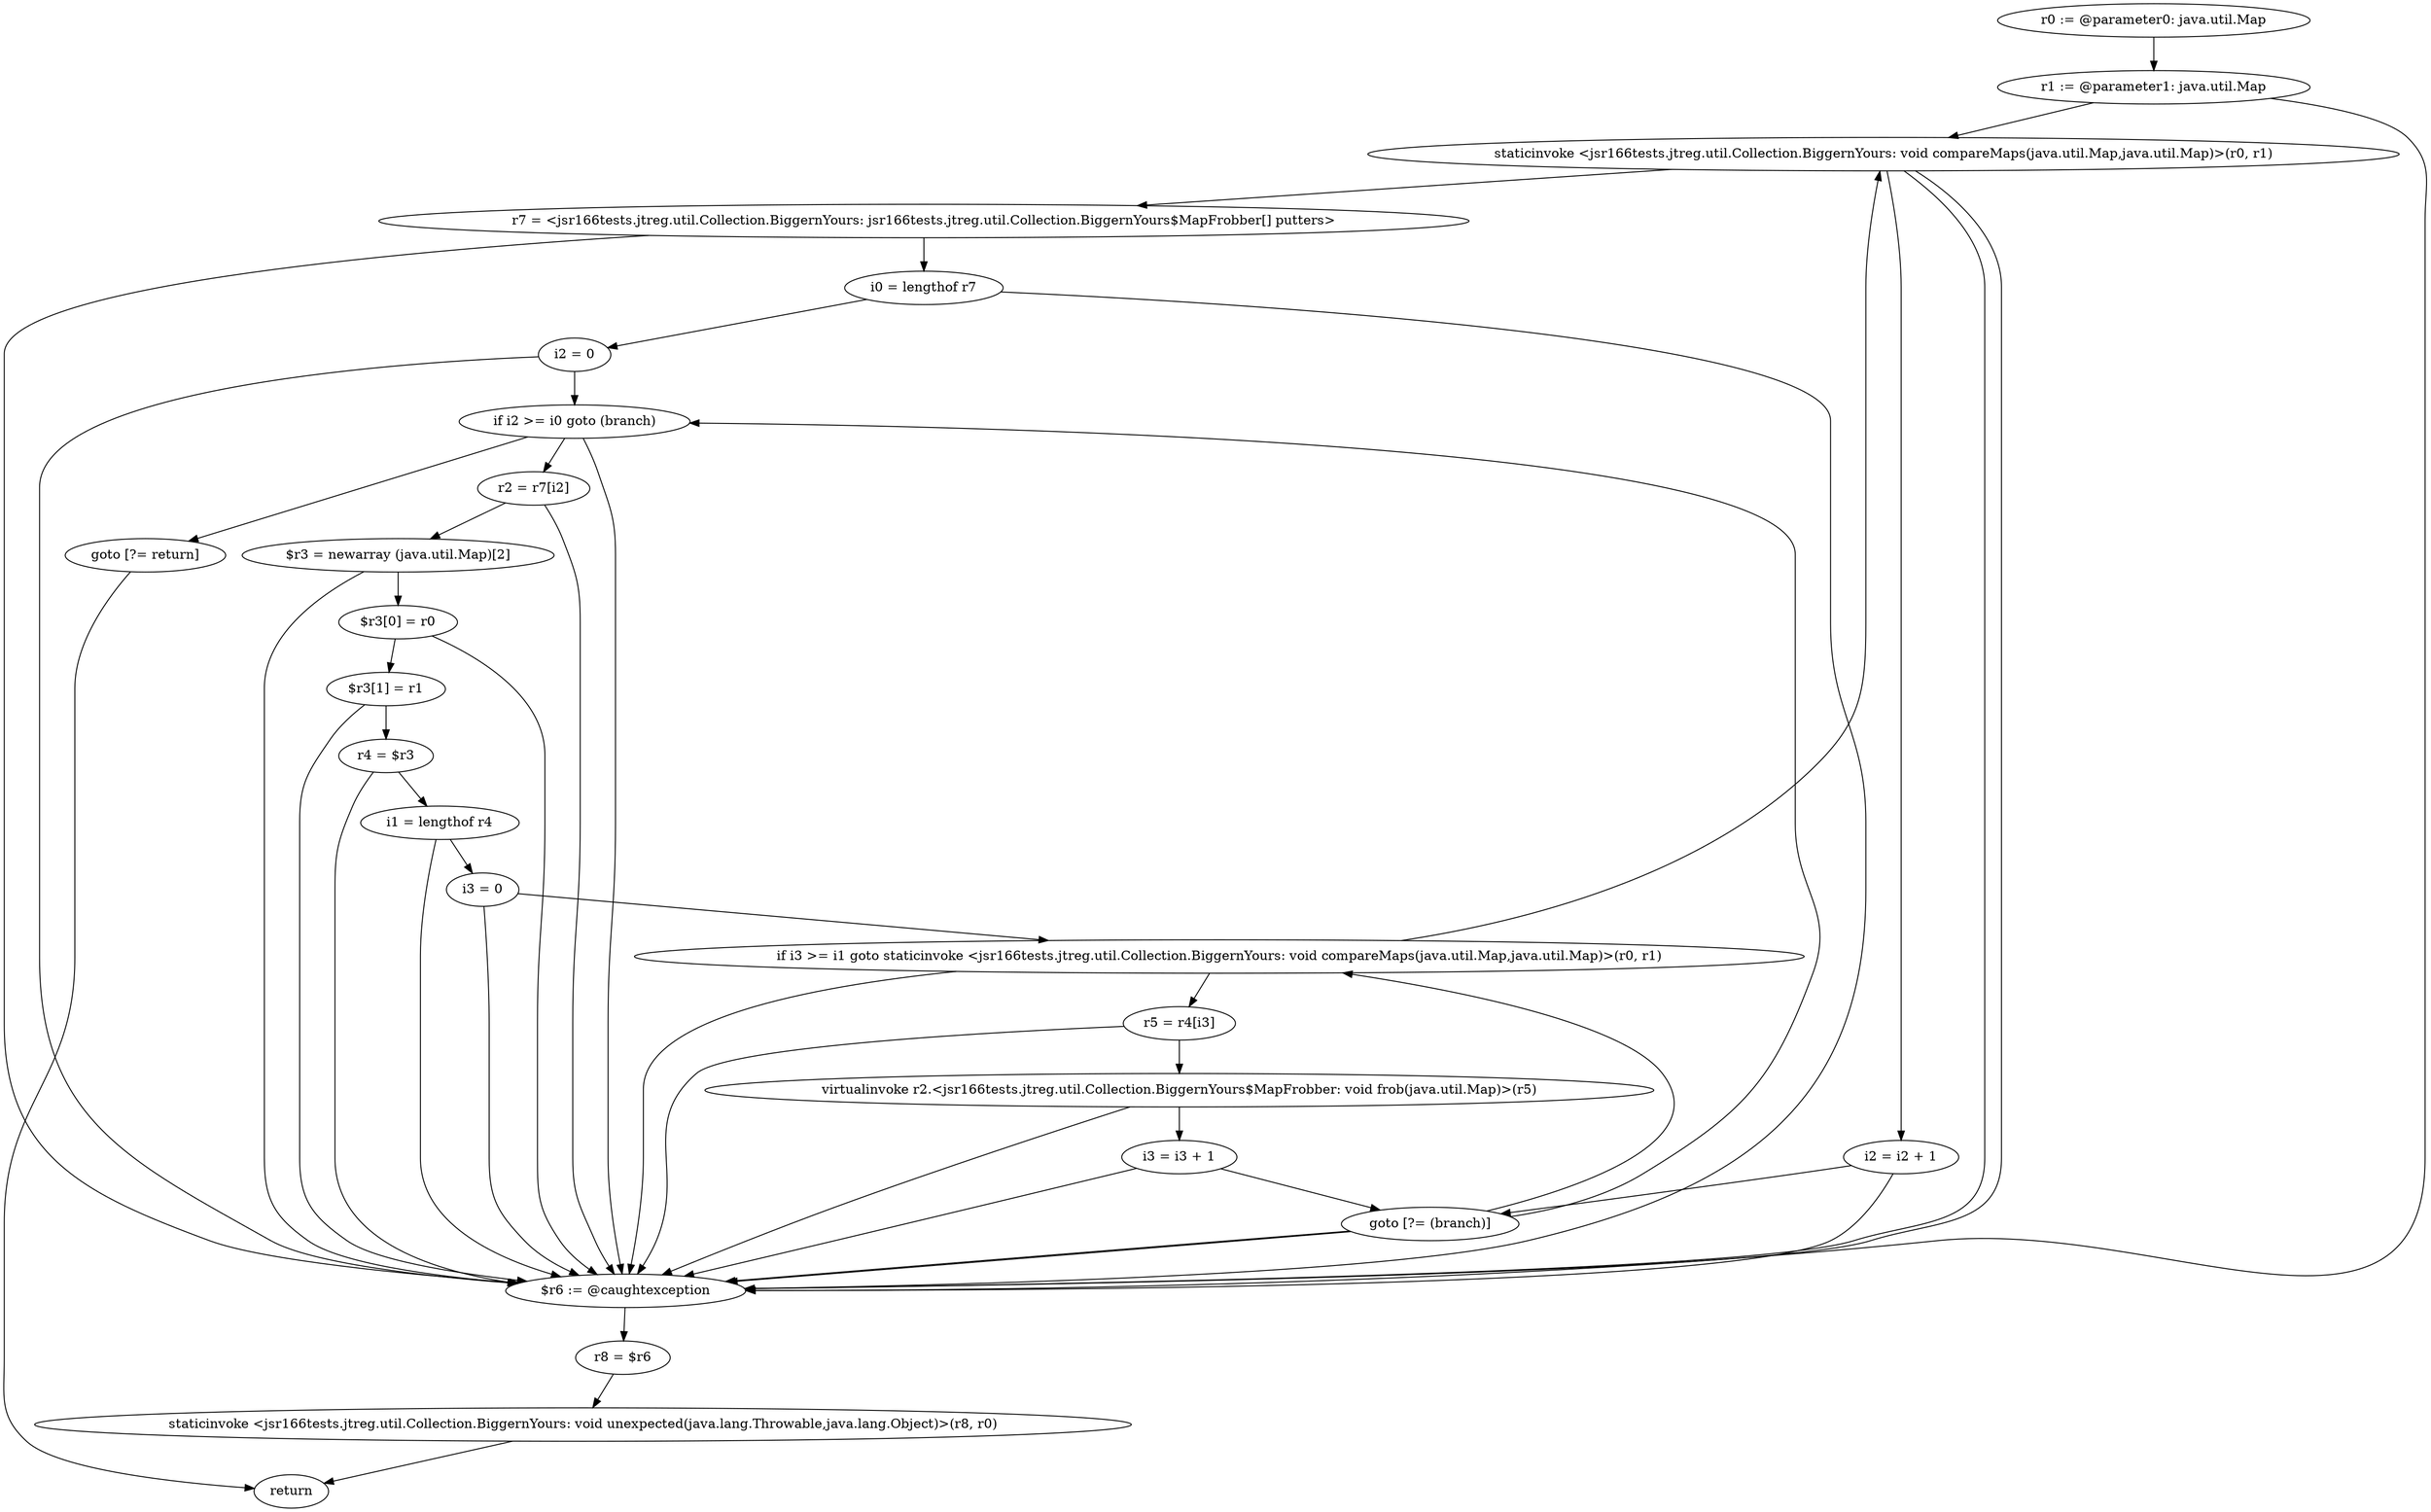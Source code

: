 digraph "unitGraph" {
    "r0 := @parameter0: java.util.Map"
    "r1 := @parameter1: java.util.Map"
    "staticinvoke <jsr166tests.jtreg.util.Collection.BiggernYours: void compareMaps(java.util.Map,java.util.Map)>(r0, r1)"
    "r7 = <jsr166tests.jtreg.util.Collection.BiggernYours: jsr166tests.jtreg.util.Collection.BiggernYours$MapFrobber[] putters>"
    "i0 = lengthof r7"
    "i2 = 0"
    "if i2 >= i0 goto (branch)"
    "r2 = r7[i2]"
    "$r3 = newarray (java.util.Map)[2]"
    "$r3[0] = r0"
    "$r3[1] = r1"
    "r4 = $r3"
    "i1 = lengthof r4"
    "i3 = 0"
    "if i3 >= i1 goto staticinvoke <jsr166tests.jtreg.util.Collection.BiggernYours: void compareMaps(java.util.Map,java.util.Map)>(r0, r1)"
    "r5 = r4[i3]"
    "virtualinvoke r2.<jsr166tests.jtreg.util.Collection.BiggernYours$MapFrobber: void frob(java.util.Map)>(r5)"
    "i3 = i3 + 1"
    "goto [?= (branch)]"
    "i2 = i2 + 1"
    "goto [?= return]"
    "$r6 := @caughtexception"
    "r8 = $r6"
    "staticinvoke <jsr166tests.jtreg.util.Collection.BiggernYours: void unexpected(java.lang.Throwable,java.lang.Object)>(r8, r0)"
    "return"
    "r0 := @parameter0: java.util.Map"->"r1 := @parameter1: java.util.Map";
    "r1 := @parameter1: java.util.Map"->"staticinvoke <jsr166tests.jtreg.util.Collection.BiggernYours: void compareMaps(java.util.Map,java.util.Map)>(r0, r1)";
    "r1 := @parameter1: java.util.Map"->"$r6 := @caughtexception";
    "staticinvoke <jsr166tests.jtreg.util.Collection.BiggernYours: void compareMaps(java.util.Map,java.util.Map)>(r0, r1)"->"r7 = <jsr166tests.jtreg.util.Collection.BiggernYours: jsr166tests.jtreg.util.Collection.BiggernYours$MapFrobber[] putters>";
    "staticinvoke <jsr166tests.jtreg.util.Collection.BiggernYours: void compareMaps(java.util.Map,java.util.Map)>(r0, r1)"->"$r6 := @caughtexception";
    "r7 = <jsr166tests.jtreg.util.Collection.BiggernYours: jsr166tests.jtreg.util.Collection.BiggernYours$MapFrobber[] putters>"->"i0 = lengthof r7";
    "r7 = <jsr166tests.jtreg.util.Collection.BiggernYours: jsr166tests.jtreg.util.Collection.BiggernYours$MapFrobber[] putters>"->"$r6 := @caughtexception";
    "i0 = lengthof r7"->"i2 = 0";
    "i0 = lengthof r7"->"$r6 := @caughtexception";
    "i2 = 0"->"if i2 >= i0 goto (branch)";
    "i2 = 0"->"$r6 := @caughtexception";
    "if i2 >= i0 goto (branch)"->"r2 = r7[i2]";
    "if i2 >= i0 goto (branch)"->"goto [?= return]";
    "if i2 >= i0 goto (branch)"->"$r6 := @caughtexception";
    "r2 = r7[i2]"->"$r3 = newarray (java.util.Map)[2]";
    "r2 = r7[i2]"->"$r6 := @caughtexception";
    "$r3 = newarray (java.util.Map)[2]"->"$r3[0] = r0";
    "$r3 = newarray (java.util.Map)[2]"->"$r6 := @caughtexception";
    "$r3[0] = r0"->"$r3[1] = r1";
    "$r3[0] = r0"->"$r6 := @caughtexception";
    "$r3[1] = r1"->"r4 = $r3";
    "$r3[1] = r1"->"$r6 := @caughtexception";
    "r4 = $r3"->"i1 = lengthof r4";
    "r4 = $r3"->"$r6 := @caughtexception";
    "i1 = lengthof r4"->"i3 = 0";
    "i1 = lengthof r4"->"$r6 := @caughtexception";
    "i3 = 0"->"if i3 >= i1 goto staticinvoke <jsr166tests.jtreg.util.Collection.BiggernYours: void compareMaps(java.util.Map,java.util.Map)>(r0, r1)";
    "i3 = 0"->"$r6 := @caughtexception";
    "if i3 >= i1 goto staticinvoke <jsr166tests.jtreg.util.Collection.BiggernYours: void compareMaps(java.util.Map,java.util.Map)>(r0, r1)"->"r5 = r4[i3]";
    "if i3 >= i1 goto staticinvoke <jsr166tests.jtreg.util.Collection.BiggernYours: void compareMaps(java.util.Map,java.util.Map)>(r0, r1)"->"staticinvoke <jsr166tests.jtreg.util.Collection.BiggernYours: void compareMaps(java.util.Map,java.util.Map)>(r0, r1)";
    "if i3 >= i1 goto staticinvoke <jsr166tests.jtreg.util.Collection.BiggernYours: void compareMaps(java.util.Map,java.util.Map)>(r0, r1)"->"$r6 := @caughtexception";
    "r5 = r4[i3]"->"virtualinvoke r2.<jsr166tests.jtreg.util.Collection.BiggernYours$MapFrobber: void frob(java.util.Map)>(r5)";
    "r5 = r4[i3]"->"$r6 := @caughtexception";
    "virtualinvoke r2.<jsr166tests.jtreg.util.Collection.BiggernYours$MapFrobber: void frob(java.util.Map)>(r5)"->"i3 = i3 + 1";
    "virtualinvoke r2.<jsr166tests.jtreg.util.Collection.BiggernYours$MapFrobber: void frob(java.util.Map)>(r5)"->"$r6 := @caughtexception";
    "i3 = i3 + 1"->"goto [?= (branch)]";
    "i3 = i3 + 1"->"$r6 := @caughtexception";
    "goto [?= (branch)]"->"if i3 >= i1 goto staticinvoke <jsr166tests.jtreg.util.Collection.BiggernYours: void compareMaps(java.util.Map,java.util.Map)>(r0, r1)";
    "goto [?= (branch)]"->"$r6 := @caughtexception";
    "staticinvoke <jsr166tests.jtreg.util.Collection.BiggernYours: void compareMaps(java.util.Map,java.util.Map)>(r0, r1)"->"i2 = i2 + 1";
    "staticinvoke <jsr166tests.jtreg.util.Collection.BiggernYours: void compareMaps(java.util.Map,java.util.Map)>(r0, r1)"->"$r6 := @caughtexception";
    "i2 = i2 + 1"->"goto [?= (branch)]";
    "i2 = i2 + 1"->"$r6 := @caughtexception";
    "goto [?= (branch)]"->"if i2 >= i0 goto (branch)";
    "goto [?= (branch)]"->"$r6 := @caughtexception";
    "goto [?= return]"->"return";
    "$r6 := @caughtexception"->"r8 = $r6";
    "r8 = $r6"->"staticinvoke <jsr166tests.jtreg.util.Collection.BiggernYours: void unexpected(java.lang.Throwable,java.lang.Object)>(r8, r0)";
    "staticinvoke <jsr166tests.jtreg.util.Collection.BiggernYours: void unexpected(java.lang.Throwable,java.lang.Object)>(r8, r0)"->"return";
}

